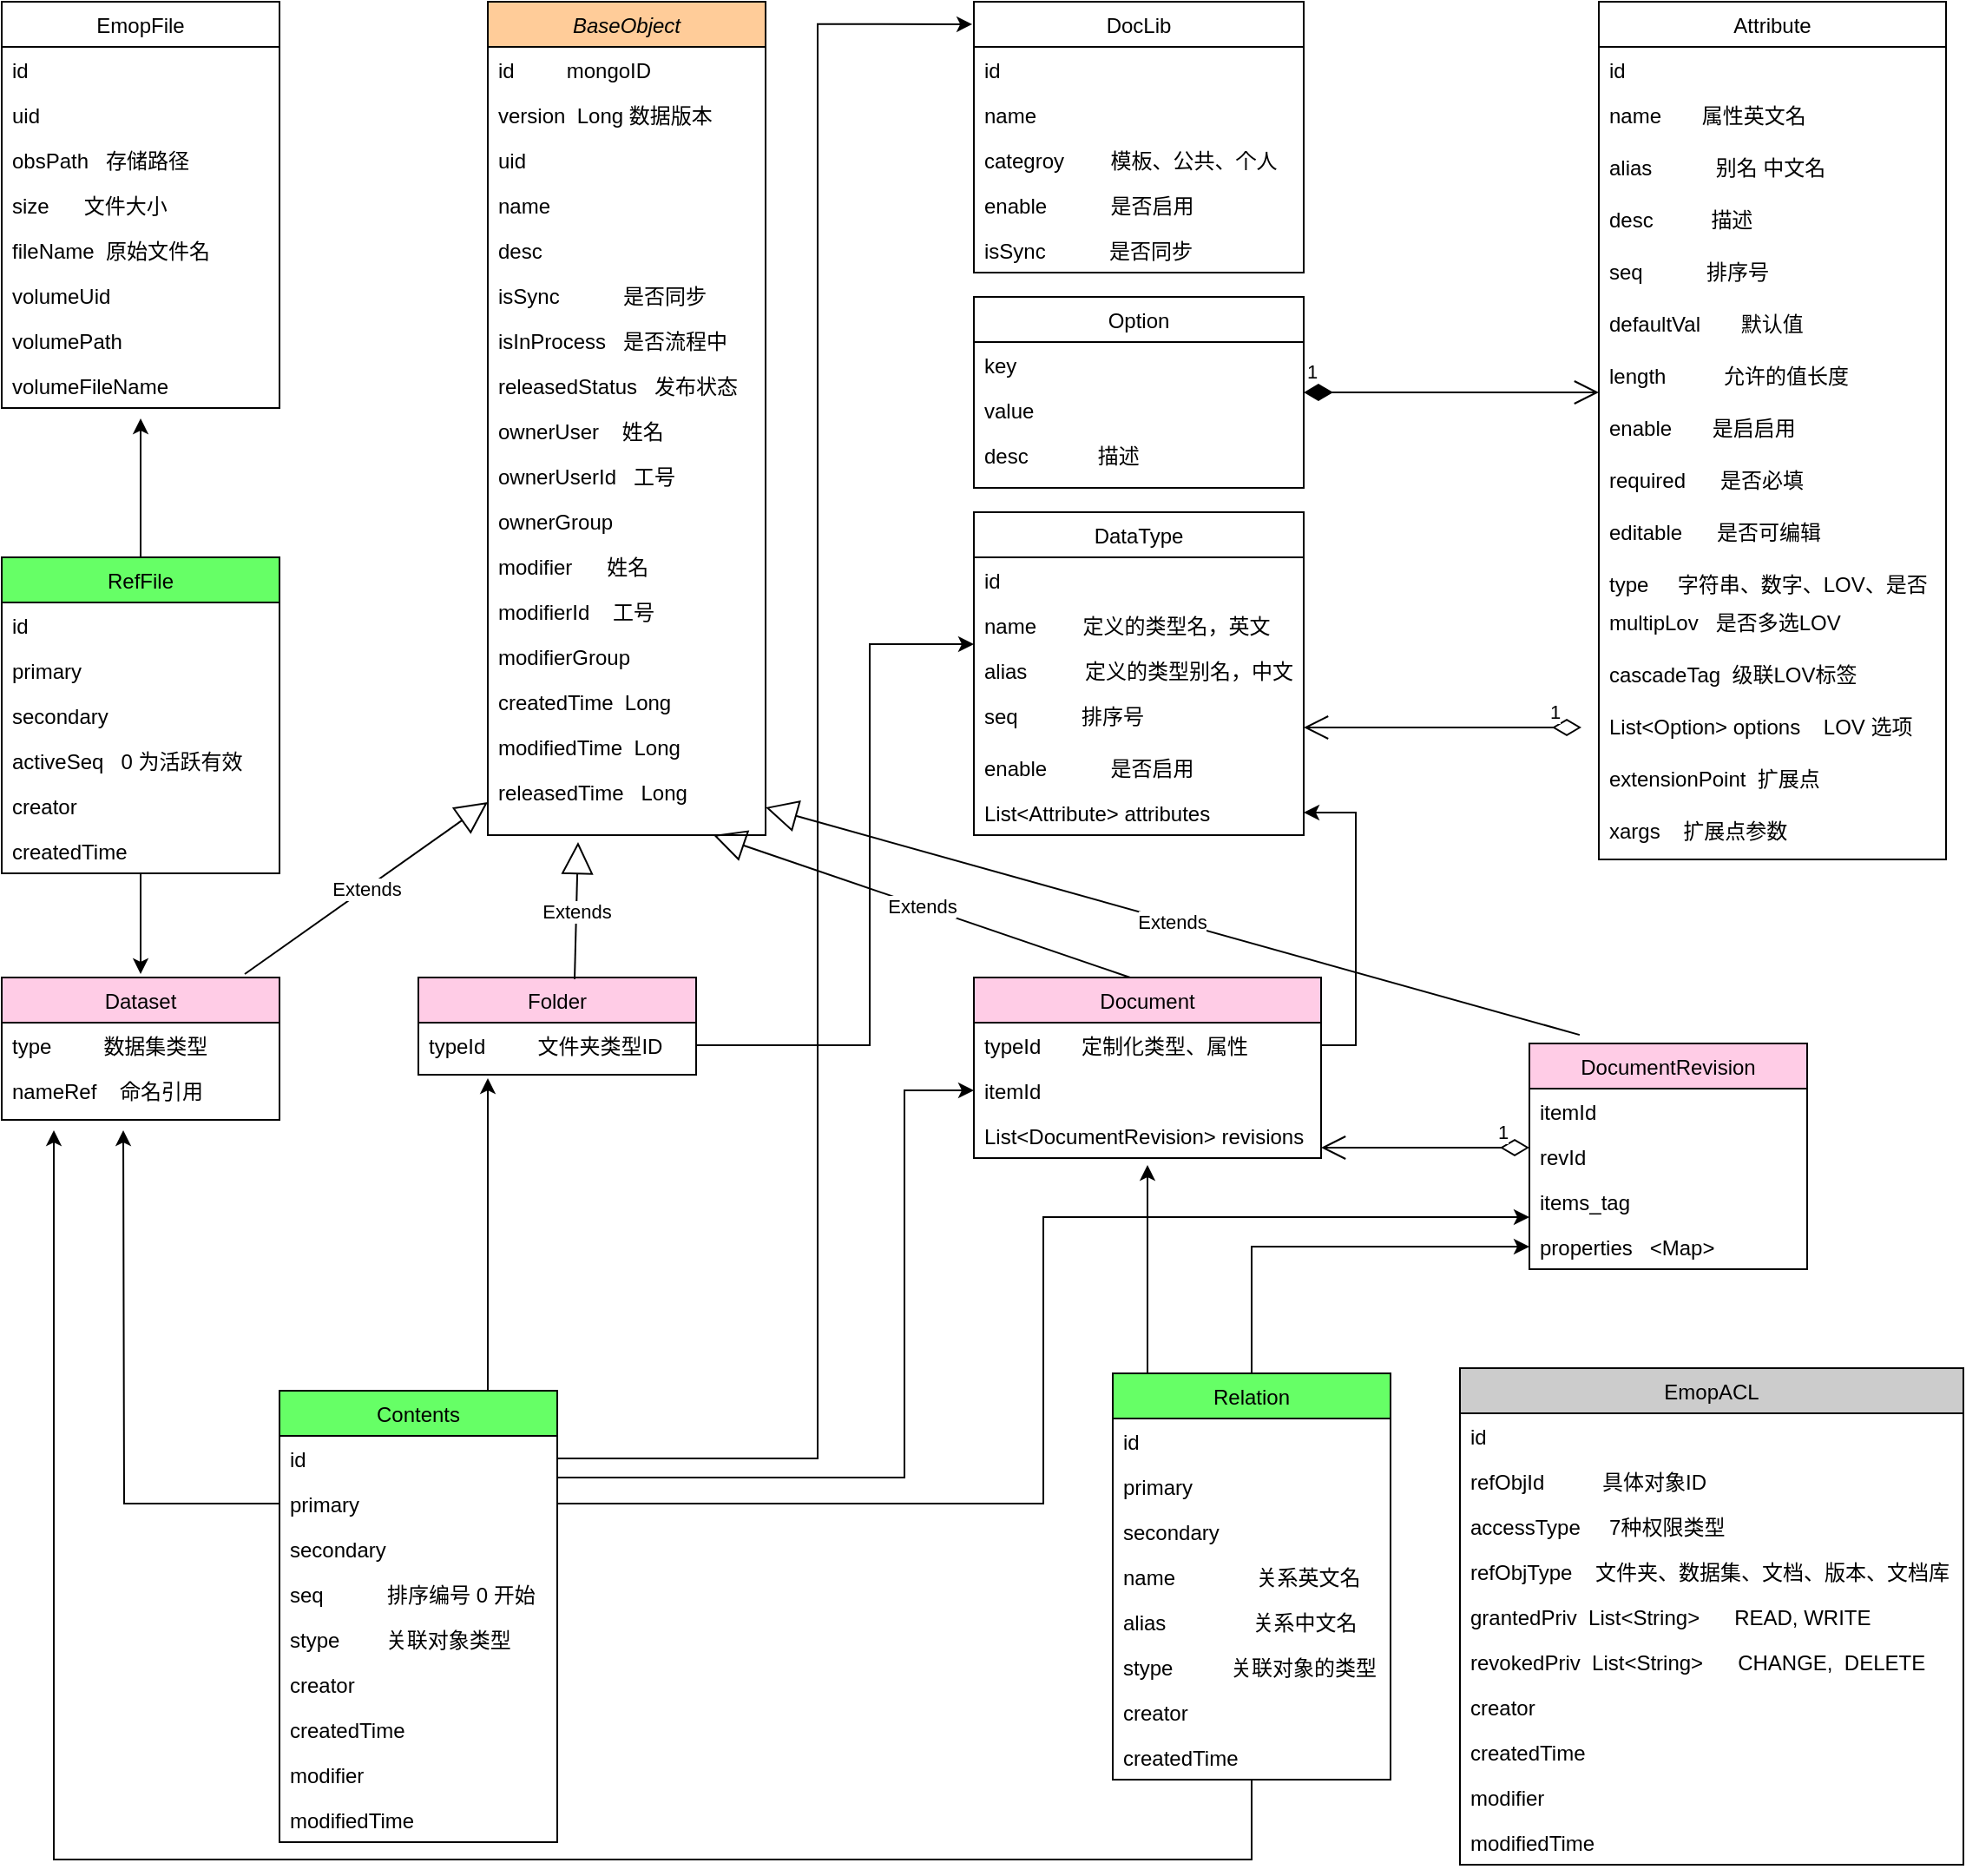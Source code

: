 <mxfile version="17.4.2" type="github">
  <diagram id="C5RBs43oDa-KdzZeNtuy" name="Page-1">
    <mxGraphModel dx="2489" dy="1931" grid="1" gridSize="10" guides="1" tooltips="1" connect="1" arrows="1" fold="1" page="1" pageScale="1" pageWidth="827" pageHeight="1169" math="0" shadow="0">
      <root>
        <mxCell id="WIyWlLk6GJQsqaUBKTNV-0" />
        <mxCell id="WIyWlLk6GJQsqaUBKTNV-1" parent="WIyWlLk6GJQsqaUBKTNV-0" />
        <mxCell id="zkfFHV4jXpPFQw0GAbJ--0" value="BaseObject&#xa;" style="swimlane;fontStyle=2;align=center;verticalAlign=top;childLayout=stackLayout;horizontal=1;startSize=26;horizontalStack=0;resizeParent=1;resizeLast=0;collapsible=1;marginBottom=0;rounded=0;shadow=0;strokeWidth=1;fillColor=#FFCC99;" parent="WIyWlLk6GJQsqaUBKTNV-1" vertex="1">
          <mxGeometry x="120" y="-360" width="160" height="480" as="geometry">
            <mxRectangle x="230" y="140" width="160" height="26" as="alternateBounds" />
          </mxGeometry>
        </mxCell>
        <mxCell id="zkfFHV4jXpPFQw0GAbJ--3" value="id         mongoID" style="text;align=left;verticalAlign=top;spacingLeft=4;spacingRight=4;overflow=hidden;rotatable=0;points=[[0,0.5],[1,0.5]];portConstraint=eastwest;rounded=0;shadow=0;html=0;" parent="zkfFHV4jXpPFQw0GAbJ--0" vertex="1">
          <mxGeometry y="26" width="160" height="26" as="geometry" />
        </mxCell>
        <mxCell id="7UqHb1-MVe2AxoYa3A6T-20" value="version  Long 数据版本" style="text;align=left;verticalAlign=top;spacingLeft=4;spacingRight=4;overflow=hidden;rotatable=0;points=[[0,0.5],[1,0.5]];portConstraint=eastwest;rounded=0;shadow=0;html=0;" parent="zkfFHV4jXpPFQw0GAbJ--0" vertex="1">
          <mxGeometry y="52" width="160" height="26" as="geometry" />
        </mxCell>
        <mxCell id="7UqHb1-MVe2AxoYa3A6T-14" value="uid" style="text;align=left;verticalAlign=top;spacingLeft=4;spacingRight=4;overflow=hidden;rotatable=0;points=[[0,0.5],[1,0.5]];portConstraint=eastwest;rounded=0;shadow=0;html=0;" parent="zkfFHV4jXpPFQw0GAbJ--0" vertex="1">
          <mxGeometry y="78" width="160" height="26" as="geometry" />
        </mxCell>
        <mxCell id="zkfFHV4jXpPFQw0GAbJ--1" value="name" style="text;align=left;verticalAlign=top;spacingLeft=4;spacingRight=4;overflow=hidden;rotatable=0;points=[[0,0.5],[1,0.5]];portConstraint=eastwest;" parent="zkfFHV4jXpPFQw0GAbJ--0" vertex="1">
          <mxGeometry y="104" width="160" height="26" as="geometry" />
        </mxCell>
        <mxCell id="zkfFHV4jXpPFQw0GAbJ--2" value="desc" style="text;align=left;verticalAlign=top;spacingLeft=4;spacingRight=4;overflow=hidden;rotatable=0;points=[[0,0.5],[1,0.5]];portConstraint=eastwest;rounded=0;shadow=0;html=0;" parent="zkfFHV4jXpPFQw0GAbJ--0" vertex="1">
          <mxGeometry y="130" width="160" height="26" as="geometry" />
        </mxCell>
        <mxCell id="7UqHb1-MVe2AxoYa3A6T-80" value="isSync           是否同步" style="text;align=left;verticalAlign=top;spacingLeft=4;spacingRight=4;overflow=hidden;rotatable=0;points=[[0,0.5],[1,0.5]];portConstraint=eastwest;" parent="zkfFHV4jXpPFQw0GAbJ--0" vertex="1">
          <mxGeometry y="156" width="160" height="26" as="geometry" />
        </mxCell>
        <mxCell id="7UqHb1-MVe2AxoYa3A6T-33" value="isInProcess   是否流程中" style="text;align=left;verticalAlign=top;spacingLeft=4;spacingRight=4;overflow=hidden;rotatable=0;points=[[0,0.5],[1,0.5]];portConstraint=eastwest;" parent="zkfFHV4jXpPFQw0GAbJ--0" vertex="1">
          <mxGeometry y="182" width="160" height="26" as="geometry" />
        </mxCell>
        <mxCell id="7UqHb1-MVe2AxoYa3A6T-28" value="releasedStatus   发布状态" style="text;align=left;verticalAlign=top;spacingLeft=4;spacingRight=4;overflow=hidden;rotatable=0;points=[[0,0.5],[1,0.5]];portConstraint=eastwest;rounded=0;shadow=0;html=0;" parent="zkfFHV4jXpPFQw0GAbJ--0" vertex="1">
          <mxGeometry y="208" width="160" height="26" as="geometry" />
        </mxCell>
        <mxCell id="7UqHb1-MVe2AxoYa3A6T-25" value="ownerUser    姓名" style="text;align=left;verticalAlign=top;spacingLeft=4;spacingRight=4;overflow=hidden;rotatable=0;points=[[0,0.5],[1,0.5]];portConstraint=eastwest;rounded=0;shadow=0;html=0;" parent="zkfFHV4jXpPFQw0GAbJ--0" vertex="1">
          <mxGeometry y="234" width="160" height="26" as="geometry" />
        </mxCell>
        <mxCell id="7UqHb1-MVe2AxoYa3A6T-16" value="ownerUserId   工号" style="text;align=left;verticalAlign=top;spacingLeft=4;spacingRight=4;overflow=hidden;rotatable=0;points=[[0,0.5],[1,0.5]];portConstraint=eastwest;rounded=0;shadow=0;html=0;" parent="zkfFHV4jXpPFQw0GAbJ--0" vertex="1">
          <mxGeometry y="260" width="160" height="26" as="geometry" />
        </mxCell>
        <mxCell id="7UqHb1-MVe2AxoYa3A6T-19" value="ownerGroup" style="text;align=left;verticalAlign=top;spacingLeft=4;spacingRight=4;overflow=hidden;rotatable=0;points=[[0,0.5],[1,0.5]];portConstraint=eastwest;rounded=0;shadow=0;html=0;" parent="zkfFHV4jXpPFQw0GAbJ--0" vertex="1">
          <mxGeometry y="286" width="160" height="26" as="geometry" />
        </mxCell>
        <mxCell id="7UqHb1-MVe2AxoYa3A6T-22" value="modifier      姓名" style="text;align=left;verticalAlign=top;spacingLeft=4;spacingRight=4;overflow=hidden;rotatable=0;points=[[0,0.5],[1,0.5]];portConstraint=eastwest;rounded=0;shadow=0;html=0;" parent="zkfFHV4jXpPFQw0GAbJ--0" vertex="1">
          <mxGeometry y="312" width="160" height="26" as="geometry" />
        </mxCell>
        <mxCell id="7UqHb1-MVe2AxoYa3A6T-26" value="modifierId    工号" style="text;align=left;verticalAlign=top;spacingLeft=4;spacingRight=4;overflow=hidden;rotatable=0;points=[[0,0.5],[1,0.5]];portConstraint=eastwest;rounded=0;shadow=0;html=0;" parent="zkfFHV4jXpPFQw0GAbJ--0" vertex="1">
          <mxGeometry y="338" width="160" height="26" as="geometry" />
        </mxCell>
        <mxCell id="7UqHb1-MVe2AxoYa3A6T-21" value="modifierGroup" style="text;align=left;verticalAlign=top;spacingLeft=4;spacingRight=4;overflow=hidden;rotatable=0;points=[[0,0.5],[1,0.5]];portConstraint=eastwest;rounded=0;shadow=0;html=0;" parent="zkfFHV4jXpPFQw0GAbJ--0" vertex="1">
          <mxGeometry y="364" width="160" height="26" as="geometry" />
        </mxCell>
        <mxCell id="7UqHb1-MVe2AxoYa3A6T-23" value="createdTime  Long" style="text;align=left;verticalAlign=top;spacingLeft=4;spacingRight=4;overflow=hidden;rotatable=0;points=[[0,0.5],[1,0.5]];portConstraint=eastwest;rounded=0;shadow=0;html=0;" parent="zkfFHV4jXpPFQw0GAbJ--0" vertex="1">
          <mxGeometry y="390" width="160" height="26" as="geometry" />
        </mxCell>
        <mxCell id="7UqHb1-MVe2AxoYa3A6T-24" value="modifiedTime  Long" style="text;align=left;verticalAlign=top;spacingLeft=4;spacingRight=4;overflow=hidden;rotatable=0;points=[[0,0.5],[1,0.5]];portConstraint=eastwest;rounded=0;shadow=0;html=0;" parent="zkfFHV4jXpPFQw0GAbJ--0" vertex="1">
          <mxGeometry y="416" width="160" height="26" as="geometry" />
        </mxCell>
        <mxCell id="7UqHb1-MVe2AxoYa3A6T-27" value="releasedTime   Long" style="text;align=left;verticalAlign=top;spacingLeft=4;spacingRight=4;overflow=hidden;rotatable=0;points=[[0,0.5],[1,0.5]];portConstraint=eastwest;rounded=0;shadow=0;html=0;" parent="zkfFHV4jXpPFQw0GAbJ--0" vertex="1">
          <mxGeometry y="442" width="160" height="38" as="geometry" />
        </mxCell>
        <mxCell id="zkfFHV4jXpPFQw0GAbJ--6" value="Dataset&#xa;" style="swimlane;fontStyle=0;align=center;verticalAlign=top;childLayout=stackLayout;horizontal=1;startSize=26;horizontalStack=0;resizeParent=1;resizeLast=0;collapsible=1;marginBottom=0;rounded=0;shadow=0;strokeWidth=1;fillColor=#FFCCE6;" parent="WIyWlLk6GJQsqaUBKTNV-1" vertex="1">
          <mxGeometry x="-160" y="202" width="160" height="82" as="geometry">
            <mxRectangle x="130" y="380" width="160" height="26" as="alternateBounds" />
          </mxGeometry>
        </mxCell>
        <mxCell id="8u_H7iMbq9QSg-SHs5ca-37" value="type         数据集类型" style="text;align=left;verticalAlign=top;spacingLeft=4;spacingRight=4;overflow=hidden;rotatable=0;points=[[0,0.5],[1,0.5]];portConstraint=eastwest;" parent="zkfFHV4jXpPFQw0GAbJ--6" vertex="1">
          <mxGeometry y="26" width="160" height="26" as="geometry" />
        </mxCell>
        <mxCell id="zkfFHV4jXpPFQw0GAbJ--7" value="nameRef    命名引用" style="text;align=left;verticalAlign=top;spacingLeft=4;spacingRight=4;overflow=hidden;rotatable=0;points=[[0,0.5],[1,0.5]];portConstraint=eastwest;" parent="zkfFHV4jXpPFQw0GAbJ--6" vertex="1">
          <mxGeometry y="52" width="160" height="26" as="geometry" />
        </mxCell>
        <mxCell id="zkfFHV4jXpPFQw0GAbJ--13" value="Folder&#xa;" style="swimlane;fontStyle=0;align=center;verticalAlign=top;childLayout=stackLayout;horizontal=1;startSize=26;horizontalStack=0;resizeParent=1;resizeLast=0;collapsible=1;marginBottom=0;rounded=0;shadow=0;strokeWidth=1;fillColor=#FFCCE6;" parent="WIyWlLk6GJQsqaUBKTNV-1" vertex="1">
          <mxGeometry x="80" y="202" width="160" height="56" as="geometry">
            <mxRectangle x="340" y="380" width="170" height="26" as="alternateBounds" />
          </mxGeometry>
        </mxCell>
        <mxCell id="8u_H7iMbq9QSg-SHs5ca-73" value="typeId         文件夹类型ID" style="text;align=left;verticalAlign=top;spacingLeft=4;spacingRight=4;overflow=hidden;rotatable=0;points=[[0,0.5],[1,0.5]];portConstraint=eastwest;" parent="zkfFHV4jXpPFQw0GAbJ--13" vertex="1">
          <mxGeometry y="26" width="160" height="26" as="geometry" />
        </mxCell>
        <mxCell id="8u_H7iMbq9QSg-SHs5ca-0" value="Document" style="swimlane;fontStyle=0;align=center;verticalAlign=top;childLayout=stackLayout;horizontal=1;startSize=26;horizontalStack=0;resizeParent=1;resizeLast=0;collapsible=1;marginBottom=0;rounded=0;shadow=0;strokeWidth=1;fillColor=#FFCCE6;" parent="WIyWlLk6GJQsqaUBKTNV-1" vertex="1">
          <mxGeometry x="400" y="202" width="200" height="104" as="geometry">
            <mxRectangle x="340" y="380" width="170" height="26" as="alternateBounds" />
          </mxGeometry>
        </mxCell>
        <mxCell id="8u_H7iMbq9QSg-SHs5ca-81" value="typeId       定制化类型、属性" style="text;align=left;verticalAlign=top;spacingLeft=4;spacingRight=4;overflow=hidden;rotatable=0;points=[[0,0.5],[1,0.5]];portConstraint=eastwest;" parent="8u_H7iMbq9QSg-SHs5ca-0" vertex="1">
          <mxGeometry y="26" width="200" height="26" as="geometry" />
        </mxCell>
        <mxCell id="7UqHb1-MVe2AxoYa3A6T-66" value="itemId            " style="text;align=left;verticalAlign=top;spacingLeft=4;spacingRight=4;overflow=hidden;rotatable=0;points=[[0,0.5],[1,0.5]];portConstraint=eastwest;" parent="8u_H7iMbq9QSg-SHs5ca-0" vertex="1">
          <mxGeometry y="52" width="200" height="26" as="geometry" />
        </mxCell>
        <mxCell id="8u_H7iMbq9QSg-SHs5ca-1" value="List&lt;DocumentRevision&gt; revisions" style="text;align=left;verticalAlign=top;spacingLeft=4;spacingRight=4;overflow=hidden;rotatable=0;points=[[0,0.5],[1,0.5]];portConstraint=eastwest;" parent="8u_H7iMbq9QSg-SHs5ca-0" vertex="1">
          <mxGeometry y="78" width="200" height="26" as="geometry" />
        </mxCell>
        <mxCell id="8u_H7iMbq9QSg-SHs5ca-4" value="DocumentRevision" style="swimlane;fontStyle=0;align=center;verticalAlign=top;childLayout=stackLayout;horizontal=1;startSize=26;horizontalStack=0;resizeParent=1;resizeLast=0;collapsible=1;marginBottom=0;rounded=0;shadow=0;strokeWidth=1;fillColor=#FFCCE6;" parent="WIyWlLk6GJQsqaUBKTNV-1" vertex="1">
          <mxGeometry x="720" y="240" width="160" height="130" as="geometry">
            <mxRectangle x="340" y="380" width="170" height="26" as="alternateBounds" />
          </mxGeometry>
        </mxCell>
        <mxCell id="8u_H7iMbq9QSg-SHs5ca-5" value="itemId" style="text;align=left;verticalAlign=top;spacingLeft=4;spacingRight=4;overflow=hidden;rotatable=0;points=[[0,0.5],[1,0.5]];portConstraint=eastwest;" parent="8u_H7iMbq9QSg-SHs5ca-4" vertex="1">
          <mxGeometry y="26" width="160" height="26" as="geometry" />
        </mxCell>
        <mxCell id="7UqHb1-MVe2AxoYa3A6T-68" value="revId" style="text;align=left;verticalAlign=top;spacingLeft=4;spacingRight=4;overflow=hidden;rotatable=0;points=[[0,0.5],[1,0.5]];portConstraint=eastwest;" parent="8u_H7iMbq9QSg-SHs5ca-4" vertex="1">
          <mxGeometry y="52" width="160" height="26" as="geometry" />
        </mxCell>
        <mxCell id="7UqHb1-MVe2AxoYa3A6T-67" value="items_tag      " style="text;align=left;verticalAlign=top;spacingLeft=4;spacingRight=4;overflow=hidden;rotatable=0;points=[[0,0.5],[1,0.5]];portConstraint=eastwest;" parent="8u_H7iMbq9QSg-SHs5ca-4" vertex="1">
          <mxGeometry y="78" width="160" height="26" as="geometry" />
        </mxCell>
        <mxCell id="7UqHb1-MVe2AxoYa3A6T-76" value="properties   &lt;Map&gt;" style="text;align=left;verticalAlign=top;spacingLeft=4;spacingRight=4;overflow=hidden;rotatable=0;points=[[0,0.5],[1,0.5]];portConstraint=eastwest;" parent="8u_H7iMbq9QSg-SHs5ca-4" vertex="1">
          <mxGeometry y="104" width="160" height="26" as="geometry" />
        </mxCell>
        <mxCell id="8u_H7iMbq9QSg-SHs5ca-15" value="EmopFile" style="swimlane;fontStyle=0;align=center;verticalAlign=top;childLayout=stackLayout;horizontal=1;startSize=26;horizontalStack=0;resizeParent=1;resizeLast=0;collapsible=1;marginBottom=0;rounded=0;shadow=0;strokeWidth=1;" parent="WIyWlLk6GJQsqaUBKTNV-1" vertex="1">
          <mxGeometry x="-160" y="-360" width="160" height="234" as="geometry">
            <mxRectangle x="130" y="380" width="160" height="26" as="alternateBounds" />
          </mxGeometry>
        </mxCell>
        <mxCell id="7UqHb1-MVe2AxoYa3A6T-6" value="id" style="text;align=left;verticalAlign=top;spacingLeft=4;spacingRight=4;overflow=hidden;rotatable=0;points=[[0,0.5],[1,0.5]];portConstraint=eastwest;" parent="8u_H7iMbq9QSg-SHs5ca-15" vertex="1">
          <mxGeometry y="26" width="160" height="26" as="geometry" />
        </mxCell>
        <mxCell id="8u_H7iMbq9QSg-SHs5ca-16" value="uid" style="text;align=left;verticalAlign=top;spacingLeft=4;spacingRight=4;overflow=hidden;rotatable=0;points=[[0,0.5],[1,0.5]];portConstraint=eastwest;" parent="8u_H7iMbq9QSg-SHs5ca-15" vertex="1">
          <mxGeometry y="52" width="160" height="26" as="geometry" />
        </mxCell>
        <mxCell id="7UqHb1-MVe2AxoYa3A6T-29" value="obsPath   存储路径" style="text;align=left;verticalAlign=top;spacingLeft=4;spacingRight=4;overflow=hidden;rotatable=0;points=[[0,0.5],[1,0.5]];portConstraint=eastwest;" parent="8u_H7iMbq9QSg-SHs5ca-15" vertex="1">
          <mxGeometry y="78" width="160" height="26" as="geometry" />
        </mxCell>
        <mxCell id="7UqHb1-MVe2AxoYa3A6T-30" value="size      文件大小" style="text;align=left;verticalAlign=top;spacingLeft=4;spacingRight=4;overflow=hidden;rotatable=0;points=[[0,0.5],[1,0.5]];portConstraint=eastwest;" parent="8u_H7iMbq9QSg-SHs5ca-15" vertex="1">
          <mxGeometry y="104" width="160" height="26" as="geometry" />
        </mxCell>
        <mxCell id="7UqHb1-MVe2AxoYa3A6T-2" value="fileName  原始文件名" style="text;align=left;verticalAlign=top;spacingLeft=4;spacingRight=4;overflow=hidden;rotatable=0;points=[[0,0.5],[1,0.5]];portConstraint=eastwest;" parent="8u_H7iMbq9QSg-SHs5ca-15" vertex="1">
          <mxGeometry y="130" width="160" height="26" as="geometry" />
        </mxCell>
        <mxCell id="7UqHb1-MVe2AxoYa3A6T-3" value="volumeUid" style="text;align=left;verticalAlign=top;spacingLeft=4;spacingRight=4;overflow=hidden;rotatable=0;points=[[0,0.5],[1,0.5]];portConstraint=eastwest;" parent="8u_H7iMbq9QSg-SHs5ca-15" vertex="1">
          <mxGeometry y="156" width="160" height="26" as="geometry" />
        </mxCell>
        <mxCell id="7UqHb1-MVe2AxoYa3A6T-4" value="volumePath" style="text;align=left;verticalAlign=top;spacingLeft=4;spacingRight=4;overflow=hidden;rotatable=0;points=[[0,0.5],[1,0.5]];portConstraint=eastwest;" parent="8u_H7iMbq9QSg-SHs5ca-15" vertex="1">
          <mxGeometry y="182" width="160" height="26" as="geometry" />
        </mxCell>
        <mxCell id="7UqHb1-MVe2AxoYa3A6T-5" value="volumeFileName" style="text;align=left;verticalAlign=top;spacingLeft=4;spacingRight=4;overflow=hidden;rotatable=0;points=[[0,0.5],[1,0.5]];portConstraint=eastwest;" parent="8u_H7iMbq9QSg-SHs5ca-15" vertex="1">
          <mxGeometry y="208" width="160" height="26" as="geometry" />
        </mxCell>
        <mxCell id="7UqHb1-MVe2AxoYa3A6T-83" style="edgeStyle=orthogonalEdgeStyle;rounded=0;orthogonalLoop=1;jettySize=auto;html=1;" parent="WIyWlLk6GJQsqaUBKTNV-1" source="8u_H7iMbq9QSg-SHs5ca-18" edge="1">
          <mxGeometry relative="1" as="geometry">
            <mxPoint x="-80" y="-120" as="targetPoint" />
          </mxGeometry>
        </mxCell>
        <mxCell id="7UqHb1-MVe2AxoYa3A6T-84" style="edgeStyle=orthogonalEdgeStyle;rounded=0;orthogonalLoop=1;jettySize=auto;html=1;" parent="WIyWlLk6GJQsqaUBKTNV-1" source="8u_H7iMbq9QSg-SHs5ca-18" edge="1">
          <mxGeometry relative="1" as="geometry">
            <mxPoint x="-80" y="200" as="targetPoint" />
          </mxGeometry>
        </mxCell>
        <mxCell id="8u_H7iMbq9QSg-SHs5ca-18" value="RefFile" style="swimlane;fontStyle=0;align=center;verticalAlign=top;childLayout=stackLayout;horizontal=1;startSize=26;horizontalStack=0;resizeParent=1;resizeLast=0;collapsible=1;marginBottom=0;rounded=0;shadow=0;strokeWidth=1;fillColor=#66FF66;" parent="WIyWlLk6GJQsqaUBKTNV-1" vertex="1">
          <mxGeometry x="-160" y="-40" width="160" height="182" as="geometry">
            <mxRectangle x="130" y="380" width="160" height="26" as="alternateBounds" />
          </mxGeometry>
        </mxCell>
        <mxCell id="8u_H7iMbq9QSg-SHs5ca-19" value="id" style="text;align=left;verticalAlign=top;spacingLeft=4;spacingRight=4;overflow=hidden;rotatable=0;points=[[0,0.5],[1,0.5]];portConstraint=eastwest;" parent="8u_H7iMbq9QSg-SHs5ca-18" vertex="1">
          <mxGeometry y="26" width="160" height="26" as="geometry" />
        </mxCell>
        <mxCell id="7UqHb1-MVe2AxoYa3A6T-11" value="primary" style="text;align=left;verticalAlign=top;spacingLeft=4;spacingRight=4;overflow=hidden;rotatable=0;points=[[0,0.5],[1,0.5]];portConstraint=eastwest;" parent="8u_H7iMbq9QSg-SHs5ca-18" vertex="1">
          <mxGeometry y="52" width="160" height="26" as="geometry" />
        </mxCell>
        <mxCell id="8u_H7iMbq9QSg-SHs5ca-21" value="secondary" style="text;align=left;verticalAlign=top;spacingLeft=4;spacingRight=4;overflow=hidden;rotatable=0;points=[[0,0.5],[1,0.5]];portConstraint=eastwest;" parent="8u_H7iMbq9QSg-SHs5ca-18" vertex="1">
          <mxGeometry y="78" width="160" height="26" as="geometry" />
        </mxCell>
        <mxCell id="7UqHb1-MVe2AxoYa3A6T-12" value="activeSeq   0 为活跃有效" style="text;align=left;verticalAlign=top;spacingLeft=4;spacingRight=4;overflow=hidden;rotatable=0;points=[[0,0.5],[1,0.5]];portConstraint=eastwest;" parent="8u_H7iMbq9QSg-SHs5ca-18" vertex="1">
          <mxGeometry y="104" width="160" height="26" as="geometry" />
        </mxCell>
        <mxCell id="7UqHb1-MVe2AxoYa3A6T-114" value="creator" style="text;align=left;verticalAlign=top;spacingLeft=4;spacingRight=4;overflow=hidden;rotatable=0;points=[[0,0.5],[1,0.5]];portConstraint=eastwest;" parent="8u_H7iMbq9QSg-SHs5ca-18" vertex="1">
          <mxGeometry y="130" width="160" height="26" as="geometry" />
        </mxCell>
        <mxCell id="7UqHb1-MVe2AxoYa3A6T-13" value="createdTime" style="text;align=left;verticalAlign=top;spacingLeft=4;spacingRight=4;overflow=hidden;rotatable=0;points=[[0,0.5],[1,0.5]];portConstraint=eastwest;" parent="8u_H7iMbq9QSg-SHs5ca-18" vertex="1">
          <mxGeometry y="156" width="160" height="26" as="geometry" />
        </mxCell>
        <mxCell id="7UqHb1-MVe2AxoYa3A6T-89" style="edgeStyle=orthogonalEdgeStyle;rounded=0;orthogonalLoop=1;jettySize=auto;html=1;" parent="WIyWlLk6GJQsqaUBKTNV-1" source="8u_H7iMbq9QSg-SHs5ca-42" edge="1">
          <mxGeometry relative="1" as="geometry">
            <mxPoint x="120" y="260" as="targetPoint" />
            <Array as="points">
              <mxPoint x="120" y="380" />
              <mxPoint x="120" y="380" />
            </Array>
          </mxGeometry>
        </mxCell>
        <mxCell id="8u_H7iMbq9QSg-SHs5ca-42" value="Contents" style="swimlane;fontStyle=0;align=center;verticalAlign=top;childLayout=stackLayout;horizontal=1;startSize=26;horizontalStack=0;resizeParent=1;resizeLast=0;collapsible=1;marginBottom=0;rounded=0;shadow=0;strokeWidth=1;fillColor=#66FF66;" parent="WIyWlLk6GJQsqaUBKTNV-1" vertex="1">
          <mxGeometry y="440" width="160" height="260" as="geometry">
            <mxRectangle x="130" y="380" width="160" height="26" as="alternateBounds" />
          </mxGeometry>
        </mxCell>
        <mxCell id="7UqHb1-MVe2AxoYa3A6T-69" value="id" style="text;align=left;verticalAlign=top;spacingLeft=4;spacingRight=4;overflow=hidden;rotatable=0;points=[[0,0.5],[1,0.5]];portConstraint=eastwest;" parent="8u_H7iMbq9QSg-SHs5ca-42" vertex="1">
          <mxGeometry y="26" width="160" height="26" as="geometry" />
        </mxCell>
        <mxCell id="8u_H7iMbq9QSg-SHs5ca-43" value="primary" style="text;align=left;verticalAlign=top;spacingLeft=4;spacingRight=4;overflow=hidden;rotatable=0;points=[[0,0.5],[1,0.5]];portConstraint=eastwest;" parent="8u_H7iMbq9QSg-SHs5ca-42" vertex="1">
          <mxGeometry y="52" width="160" height="26" as="geometry" />
        </mxCell>
        <mxCell id="8u_H7iMbq9QSg-SHs5ca-45" value="secondary" style="text;align=left;verticalAlign=top;spacingLeft=4;spacingRight=4;overflow=hidden;rotatable=0;points=[[0,0.5],[1,0.5]];portConstraint=eastwest;" parent="8u_H7iMbq9QSg-SHs5ca-42" vertex="1">
          <mxGeometry y="78" width="160" height="26" as="geometry" />
        </mxCell>
        <mxCell id="8u_H7iMbq9QSg-SHs5ca-46" value="seq           排序编号 0 开始" style="text;align=left;verticalAlign=top;spacingLeft=4;spacingRight=4;overflow=hidden;rotatable=0;points=[[0,0.5],[1,0.5]];portConstraint=eastwest;" parent="8u_H7iMbq9QSg-SHs5ca-42" vertex="1">
          <mxGeometry y="104" width="160" height="26" as="geometry" />
        </mxCell>
        <mxCell id="7UqHb1-MVe2AxoYa3A6T-73" value="stype        关联对象类型" style="text;align=left;verticalAlign=top;spacingLeft=4;spacingRight=4;overflow=hidden;rotatable=0;points=[[0,0.5],[1,0.5]];portConstraint=eastwest;" parent="8u_H7iMbq9QSg-SHs5ca-42" vertex="1">
          <mxGeometry y="130" width="160" height="26" as="geometry" />
        </mxCell>
        <mxCell id="7UqHb1-MVe2AxoYa3A6T-115" value="creator" style="text;align=left;verticalAlign=top;spacingLeft=4;spacingRight=4;overflow=hidden;rotatable=0;points=[[0,0.5],[1,0.5]];portConstraint=eastwest;" parent="8u_H7iMbq9QSg-SHs5ca-42" vertex="1">
          <mxGeometry y="156" width="160" height="26" as="geometry" />
        </mxCell>
        <mxCell id="7UqHb1-MVe2AxoYa3A6T-70" value="createdTime" style="text;align=left;verticalAlign=top;spacingLeft=4;spacingRight=4;overflow=hidden;rotatable=0;points=[[0,0.5],[1,0.5]];portConstraint=eastwest;" parent="8u_H7iMbq9QSg-SHs5ca-42" vertex="1">
          <mxGeometry y="182" width="160" height="26" as="geometry" />
        </mxCell>
        <mxCell id="7UqHb1-MVe2AxoYa3A6T-121" value="modifier" style="text;align=left;verticalAlign=top;spacingLeft=4;spacingRight=4;overflow=hidden;rotatable=0;points=[[0,0.5],[1,0.5]];portConstraint=eastwest;" parent="8u_H7iMbq9QSg-SHs5ca-42" vertex="1">
          <mxGeometry y="208" width="160" height="26" as="geometry" />
        </mxCell>
        <mxCell id="7UqHb1-MVe2AxoYa3A6T-122" value="modifiedTime" style="text;align=left;verticalAlign=top;spacingLeft=4;spacingRight=4;overflow=hidden;rotatable=0;points=[[0,0.5],[1,0.5]];portConstraint=eastwest;" parent="8u_H7iMbq9QSg-SHs5ca-42" vertex="1">
          <mxGeometry y="234" width="160" height="26" as="geometry" />
        </mxCell>
        <mxCell id="7UqHb1-MVe2AxoYa3A6T-109" style="edgeStyle=orthogonalEdgeStyle;rounded=0;orthogonalLoop=1;jettySize=auto;html=1;entryX=0;entryY=0.5;entryDx=0;entryDy=0;" parent="WIyWlLk6GJQsqaUBKTNV-1" source="8u_H7iMbq9QSg-SHs5ca-55" target="7UqHb1-MVe2AxoYa3A6T-76" edge="1">
          <mxGeometry relative="1" as="geometry" />
        </mxCell>
        <mxCell id="7UqHb1-MVe2AxoYa3A6T-110" style="edgeStyle=orthogonalEdgeStyle;rounded=0;orthogonalLoop=1;jettySize=auto;html=1;" parent="WIyWlLk6GJQsqaUBKTNV-1" source="8u_H7iMbq9QSg-SHs5ca-55" edge="1">
          <mxGeometry relative="1" as="geometry">
            <mxPoint x="500" y="310" as="targetPoint" />
            <Array as="points">
              <mxPoint x="500" y="400" />
              <mxPoint x="500" y="400" />
            </Array>
          </mxGeometry>
        </mxCell>
        <mxCell id="8u_H7iMbq9QSg-SHs5ca-55" value="Relation" style="swimlane;fontStyle=0;align=center;verticalAlign=top;childLayout=stackLayout;horizontal=1;startSize=26;horizontalStack=0;resizeParent=1;resizeLast=0;collapsible=1;marginBottom=0;rounded=0;shadow=0;strokeWidth=1;fillColor=#66FF66;" parent="WIyWlLk6GJQsqaUBKTNV-1" vertex="1">
          <mxGeometry x="480" y="430" width="160" height="234" as="geometry">
            <mxRectangle x="130" y="380" width="160" height="26" as="alternateBounds" />
          </mxGeometry>
        </mxCell>
        <mxCell id="7UqHb1-MVe2AxoYa3A6T-72" value="id" style="text;align=left;verticalAlign=top;spacingLeft=4;spacingRight=4;overflow=hidden;rotatable=0;points=[[0,0.5],[1,0.5]];portConstraint=eastwest;" parent="8u_H7iMbq9QSg-SHs5ca-55" vertex="1">
          <mxGeometry y="26" width="160" height="26" as="geometry" />
        </mxCell>
        <mxCell id="8u_H7iMbq9QSg-SHs5ca-56" value="primary" style="text;align=left;verticalAlign=top;spacingLeft=4;spacingRight=4;overflow=hidden;rotatable=0;points=[[0,0.5],[1,0.5]];portConstraint=eastwest;" parent="8u_H7iMbq9QSg-SHs5ca-55" vertex="1">
          <mxGeometry y="52" width="160" height="26" as="geometry" />
        </mxCell>
        <mxCell id="8u_H7iMbq9QSg-SHs5ca-58" value="secondary" style="text;align=left;verticalAlign=top;spacingLeft=4;spacingRight=4;overflow=hidden;rotatable=0;points=[[0,0.5],[1,0.5]];portConstraint=eastwest;" parent="8u_H7iMbq9QSg-SHs5ca-55" vertex="1">
          <mxGeometry y="78" width="160" height="26" as="geometry" />
        </mxCell>
        <mxCell id="7UqHb1-MVe2AxoYa3A6T-74" value="name              关系英文名" style="text;align=left;verticalAlign=top;spacingLeft=4;spacingRight=4;overflow=hidden;rotatable=0;points=[[0,0.5],[1,0.5]];portConstraint=eastwest;" parent="8u_H7iMbq9QSg-SHs5ca-55" vertex="1">
          <mxGeometry y="104" width="160" height="26" as="geometry" />
        </mxCell>
        <mxCell id="7UqHb1-MVe2AxoYa3A6T-75" value="alias               关系中文名" style="text;align=left;verticalAlign=top;spacingLeft=4;spacingRight=4;overflow=hidden;rotatable=0;points=[[0,0.5],[1,0.5]];portConstraint=eastwest;" parent="8u_H7iMbq9QSg-SHs5ca-55" vertex="1">
          <mxGeometry y="130" width="160" height="26" as="geometry" />
        </mxCell>
        <mxCell id="8u_H7iMbq9QSg-SHs5ca-59" value="stype          关联对象的类型" style="text;align=left;verticalAlign=top;spacingLeft=4;spacingRight=4;overflow=hidden;rotatable=0;points=[[0,0.5],[1,0.5]];portConstraint=eastwest;" parent="8u_H7iMbq9QSg-SHs5ca-55" vertex="1">
          <mxGeometry y="156" width="160" height="26" as="geometry" />
        </mxCell>
        <mxCell id="7UqHb1-MVe2AxoYa3A6T-116" value="creator" style="text;align=left;verticalAlign=top;spacingLeft=4;spacingRight=4;overflow=hidden;rotatable=0;points=[[0,0.5],[1,0.5]];portConstraint=eastwest;" parent="8u_H7iMbq9QSg-SHs5ca-55" vertex="1">
          <mxGeometry y="182" width="160" height="26" as="geometry" />
        </mxCell>
        <mxCell id="7UqHb1-MVe2AxoYa3A6T-71" value="createdTime" style="text;align=left;verticalAlign=top;spacingLeft=4;spacingRight=4;overflow=hidden;rotatable=0;points=[[0,0.5],[1,0.5]];portConstraint=eastwest;" parent="8u_H7iMbq9QSg-SHs5ca-55" vertex="1">
          <mxGeometry y="208" width="160" height="26" as="geometry" />
        </mxCell>
        <mxCell id="8u_H7iMbq9QSg-SHs5ca-74" value="DataType" style="swimlane;fontStyle=0;align=center;verticalAlign=top;childLayout=stackLayout;horizontal=1;startSize=26;horizontalStack=0;resizeParent=1;resizeLast=0;collapsible=1;marginBottom=0;rounded=0;shadow=0;strokeWidth=1;" parent="WIyWlLk6GJQsqaUBKTNV-1" vertex="1">
          <mxGeometry x="400" y="-66" width="190" height="186" as="geometry">
            <mxRectangle x="340" y="380" width="170" height="26" as="alternateBounds" />
          </mxGeometry>
        </mxCell>
        <mxCell id="8u_H7iMbq9QSg-SHs5ca-75" value="id" style="text;align=left;verticalAlign=top;spacingLeft=4;spacingRight=4;overflow=hidden;rotatable=0;points=[[0,0.5],[1,0.5]];portConstraint=eastwest;" parent="8u_H7iMbq9QSg-SHs5ca-74" vertex="1">
          <mxGeometry y="26" width="190" height="26" as="geometry" />
        </mxCell>
        <mxCell id="7UqHb1-MVe2AxoYa3A6T-36" value="name        定义的类型名，英文" style="text;align=left;verticalAlign=top;spacingLeft=4;spacingRight=4;overflow=hidden;rotatable=0;points=[[0,0.5],[1,0.5]];portConstraint=eastwest;" parent="8u_H7iMbq9QSg-SHs5ca-74" vertex="1">
          <mxGeometry y="52" width="190" height="26" as="geometry" />
        </mxCell>
        <mxCell id="7UqHb1-MVe2AxoYa3A6T-37" value="alias          定义的类型别名，中文" style="text;align=left;verticalAlign=top;spacingLeft=4;spacingRight=4;overflow=hidden;rotatable=0;points=[[0,0.5],[1,0.5]];portConstraint=eastwest;" parent="8u_H7iMbq9QSg-SHs5ca-74" vertex="1">
          <mxGeometry y="78" width="190" height="26" as="geometry" />
        </mxCell>
        <mxCell id="mZ8nRMwslVfR7fo_kV9--1" value="seq           排序号" style="text;align=left;verticalAlign=top;spacingLeft=4;spacingRight=4;overflow=hidden;rotatable=0;points=[[0,0.5],[1,0.5]];portConstraint=eastwest;" vertex="1" parent="8u_H7iMbq9QSg-SHs5ca-74">
          <mxGeometry y="104" width="190" height="30" as="geometry" />
        </mxCell>
        <mxCell id="7UqHb1-MVe2AxoYa3A6T-38" value="enable           是否启用" style="text;align=left;verticalAlign=top;spacingLeft=4;spacingRight=4;overflow=hidden;rotatable=0;points=[[0,0.5],[1,0.5]];portConstraint=eastwest;" parent="8u_H7iMbq9QSg-SHs5ca-74" vertex="1">
          <mxGeometry y="134" width="190" height="26" as="geometry" />
        </mxCell>
        <mxCell id="7UqHb1-MVe2AxoYa3A6T-35" value="List&lt;Attribute&gt; attributes" style="text;align=left;verticalAlign=top;spacingLeft=4;spacingRight=4;overflow=hidden;rotatable=0;points=[[0,0.5],[1,0.5]];portConstraint=eastwest;" parent="8u_H7iMbq9QSg-SHs5ca-74" vertex="1">
          <mxGeometry y="160" width="190" height="26" as="geometry" />
        </mxCell>
        <mxCell id="8u_H7iMbq9QSg-SHs5ca-77" value="Attribute" style="swimlane;fontStyle=0;align=center;verticalAlign=top;childLayout=stackLayout;horizontal=1;startSize=26;horizontalStack=0;resizeParent=1;resizeLast=0;collapsible=1;marginBottom=0;rounded=0;shadow=0;strokeWidth=1;" parent="WIyWlLk6GJQsqaUBKTNV-1" vertex="1">
          <mxGeometry x="760" y="-360" width="200" height="494" as="geometry">
            <mxRectangle x="340" y="380" width="170" height="26" as="alternateBounds" />
          </mxGeometry>
        </mxCell>
        <mxCell id="8u_H7iMbq9QSg-SHs5ca-78" value="id" style="text;align=left;verticalAlign=top;spacingLeft=4;spacingRight=4;overflow=hidden;rotatable=0;points=[[0,0.5],[1,0.5]];portConstraint=eastwest;" parent="8u_H7iMbq9QSg-SHs5ca-77" vertex="1">
          <mxGeometry y="26" width="200" height="26" as="geometry" />
        </mxCell>
        <mxCell id="7UqHb1-MVe2AxoYa3A6T-42" value="name       属性英文名" style="text;align=left;verticalAlign=top;spacingLeft=4;spacingRight=4;overflow=hidden;rotatable=0;points=[[0,0.5],[1,0.5]];portConstraint=eastwest;" parent="8u_H7iMbq9QSg-SHs5ca-77" vertex="1">
          <mxGeometry y="52" width="200" height="30" as="geometry" />
        </mxCell>
        <mxCell id="7UqHb1-MVe2AxoYa3A6T-43" value="alias           别名 中文名" style="text;align=left;verticalAlign=top;spacingLeft=4;spacingRight=4;overflow=hidden;rotatable=0;points=[[0,0.5],[1,0.5]];portConstraint=eastwest;" parent="8u_H7iMbq9QSg-SHs5ca-77" vertex="1">
          <mxGeometry y="82" width="200" height="30" as="geometry" />
        </mxCell>
        <mxCell id="7UqHb1-MVe2AxoYa3A6T-44" value="desc          描述" style="text;align=left;verticalAlign=top;spacingLeft=4;spacingRight=4;overflow=hidden;rotatable=0;points=[[0,0.5],[1,0.5]];portConstraint=eastwest;" parent="8u_H7iMbq9QSg-SHs5ca-77" vertex="1">
          <mxGeometry y="112" width="200" height="30" as="geometry" />
        </mxCell>
        <mxCell id="mZ8nRMwslVfR7fo_kV9--0" value="seq           排序号" style="text;align=left;verticalAlign=top;spacingLeft=4;spacingRight=4;overflow=hidden;rotatable=0;points=[[0,0.5],[1,0.5]];portConstraint=eastwest;" vertex="1" parent="8u_H7iMbq9QSg-SHs5ca-77">
          <mxGeometry y="142" width="200" height="30" as="geometry" />
        </mxCell>
        <mxCell id="7UqHb1-MVe2AxoYa3A6T-49" value="defaultVal       默认值" style="text;align=left;verticalAlign=top;spacingLeft=4;spacingRight=4;overflow=hidden;rotatable=0;points=[[0,0.5],[1,0.5]];portConstraint=eastwest;" parent="8u_H7iMbq9QSg-SHs5ca-77" vertex="1">
          <mxGeometry y="172" width="200" height="30" as="geometry" />
        </mxCell>
        <mxCell id="7UqHb1-MVe2AxoYa3A6T-50" value="length          允许的值长度" style="text;align=left;verticalAlign=top;spacingLeft=4;spacingRight=4;overflow=hidden;rotatable=0;points=[[0,0.5],[1,0.5]];portConstraint=eastwest;" parent="8u_H7iMbq9QSg-SHs5ca-77" vertex="1">
          <mxGeometry y="202" width="200" height="30" as="geometry" />
        </mxCell>
        <mxCell id="7UqHb1-MVe2AxoYa3A6T-45" value="enable       是启启用" style="text;align=left;verticalAlign=top;spacingLeft=4;spacingRight=4;overflow=hidden;rotatable=0;points=[[0,0.5],[1,0.5]];portConstraint=eastwest;" parent="8u_H7iMbq9QSg-SHs5ca-77" vertex="1">
          <mxGeometry y="232" width="200" height="30" as="geometry" />
        </mxCell>
        <mxCell id="7UqHb1-MVe2AxoYa3A6T-46" value="required      是否必填" style="text;align=left;verticalAlign=top;spacingLeft=4;spacingRight=4;overflow=hidden;rotatable=0;points=[[0,0.5],[1,0.5]];portConstraint=eastwest;" parent="8u_H7iMbq9QSg-SHs5ca-77" vertex="1">
          <mxGeometry y="262" width="200" height="30" as="geometry" />
        </mxCell>
        <mxCell id="7UqHb1-MVe2AxoYa3A6T-47" value="editable      是否可编辑" style="text;align=left;verticalAlign=top;spacingLeft=4;spacingRight=4;overflow=hidden;rotatable=0;points=[[0,0.5],[1,0.5]];portConstraint=eastwest;" parent="8u_H7iMbq9QSg-SHs5ca-77" vertex="1">
          <mxGeometry y="292" width="200" height="30" as="geometry" />
        </mxCell>
        <mxCell id="7UqHb1-MVe2AxoYa3A6T-48" value="type     字符串、数字、LOV、是否" style="text;align=left;verticalAlign=top;spacingLeft=4;spacingRight=4;overflow=hidden;rotatable=0;points=[[0,0.5],[1,0.5]];portConstraint=eastwest;" parent="8u_H7iMbq9QSg-SHs5ca-77" vertex="1">
          <mxGeometry y="322" width="200" height="22" as="geometry" />
        </mxCell>
        <mxCell id="7UqHb1-MVe2AxoYa3A6T-53" value="multipLov   是否多选LOV  " style="text;align=left;verticalAlign=top;spacingLeft=4;spacingRight=4;overflow=hidden;rotatable=0;points=[[0,0.5],[1,0.5]];portConstraint=eastwest;" parent="8u_H7iMbq9QSg-SHs5ca-77" vertex="1">
          <mxGeometry y="344" width="200" height="30" as="geometry" />
        </mxCell>
        <mxCell id="7UqHb1-MVe2AxoYa3A6T-54" value="cascadeTag  级联LOV标签  " style="text;align=left;verticalAlign=top;spacingLeft=4;spacingRight=4;overflow=hidden;rotatable=0;points=[[0,0.5],[1,0.5]];portConstraint=eastwest;" parent="8u_H7iMbq9QSg-SHs5ca-77" vertex="1">
          <mxGeometry y="374" width="200" height="30" as="geometry" />
        </mxCell>
        <mxCell id="7UqHb1-MVe2AxoYa3A6T-55" value="List&lt;Option&gt; options    LOV 选项" style="text;align=left;verticalAlign=top;spacingLeft=4;spacingRight=4;overflow=hidden;rotatable=0;points=[[0,0.5],[1,0.5]];portConstraint=eastwest;" parent="8u_H7iMbq9QSg-SHs5ca-77" vertex="1">
          <mxGeometry y="404" width="200" height="30" as="geometry" />
        </mxCell>
        <mxCell id="7UqHb1-MVe2AxoYa3A6T-51" value="extensionPoint  扩展点" style="text;align=left;verticalAlign=top;spacingLeft=4;spacingRight=4;overflow=hidden;rotatable=0;points=[[0,0.5],[1,0.5]];portConstraint=eastwest;" parent="8u_H7iMbq9QSg-SHs5ca-77" vertex="1">
          <mxGeometry y="434" width="200" height="30" as="geometry" />
        </mxCell>
        <mxCell id="7UqHb1-MVe2AxoYa3A6T-52" value="xargs    扩展点参数" style="text;align=left;verticalAlign=top;spacingLeft=4;spacingRight=4;overflow=hidden;rotatable=0;points=[[0,0.5],[1,0.5]];portConstraint=eastwest;" parent="8u_H7iMbq9QSg-SHs5ca-77" vertex="1">
          <mxGeometry y="464" width="200" height="30" as="geometry" />
        </mxCell>
        <mxCell id="8u_H7iMbq9QSg-SHs5ca-80" value="1" style="endArrow=open;html=1;endSize=12;startArrow=diamondThin;startSize=14;startFill=1;edgeStyle=orthogonalEdgeStyle;align=left;verticalAlign=bottom;rounded=0;" parent="WIyWlLk6GJQsqaUBKTNV-1" edge="1">
          <mxGeometry x="-1" y="3" relative="1" as="geometry">
            <mxPoint x="590" y="-135" as="sourcePoint" />
            <mxPoint x="760" y="-135" as="targetPoint" />
            <Array as="points">
              <mxPoint x="750" y="-134.5" />
              <mxPoint x="750" y="-134.5" />
            </Array>
          </mxGeometry>
        </mxCell>
        <mxCell id="8u_H7iMbq9QSg-SHs5ca-83" value="DocLib" style="swimlane;fontStyle=0;align=center;verticalAlign=top;childLayout=stackLayout;horizontal=1;startSize=26;horizontalStack=0;resizeParent=1;resizeLast=0;collapsible=1;marginBottom=0;rounded=0;shadow=0;strokeWidth=1;" parent="WIyWlLk6GJQsqaUBKTNV-1" vertex="1">
          <mxGeometry x="400" y="-360" width="190" height="156" as="geometry">
            <mxRectangle x="340" y="380" width="170" height="26" as="alternateBounds" />
          </mxGeometry>
        </mxCell>
        <mxCell id="8u_H7iMbq9QSg-SHs5ca-84" value="id" style="text;align=left;verticalAlign=top;spacingLeft=4;spacingRight=4;overflow=hidden;rotatable=0;points=[[0,0.5],[1,0.5]];portConstraint=eastwest;" parent="8u_H7iMbq9QSg-SHs5ca-83" vertex="1">
          <mxGeometry y="26" width="190" height="26" as="geometry" />
        </mxCell>
        <mxCell id="7UqHb1-MVe2AxoYa3A6T-77" value="name" style="text;align=left;verticalAlign=top;spacingLeft=4;spacingRight=4;overflow=hidden;rotatable=0;points=[[0,0.5],[1,0.5]];portConstraint=eastwest;" parent="8u_H7iMbq9QSg-SHs5ca-83" vertex="1">
          <mxGeometry y="52" width="190" height="26" as="geometry" />
        </mxCell>
        <mxCell id="7UqHb1-MVe2AxoYa3A6T-81" value="categroy        模板、公共、个人" style="text;align=left;verticalAlign=top;spacingLeft=4;spacingRight=4;overflow=hidden;rotatable=0;points=[[0,0.5],[1,0.5]];portConstraint=eastwest;" parent="8u_H7iMbq9QSg-SHs5ca-83" vertex="1">
          <mxGeometry y="78" width="190" height="26" as="geometry" />
        </mxCell>
        <mxCell id="7UqHb1-MVe2AxoYa3A6T-78" value="enable           是否启用" style="text;align=left;verticalAlign=top;spacingLeft=4;spacingRight=4;overflow=hidden;rotatable=0;points=[[0,0.5],[1,0.5]];portConstraint=eastwest;" parent="8u_H7iMbq9QSg-SHs5ca-83" vertex="1">
          <mxGeometry y="104" width="190" height="26" as="geometry" />
        </mxCell>
        <mxCell id="7UqHb1-MVe2AxoYa3A6T-79" value="isSync           是否同步" style="text;align=left;verticalAlign=top;spacingLeft=4;spacingRight=4;overflow=hidden;rotatable=0;points=[[0,0.5],[1,0.5]];portConstraint=eastwest;" parent="8u_H7iMbq9QSg-SHs5ca-83" vertex="1">
          <mxGeometry y="130" width="190" height="26" as="geometry" />
        </mxCell>
        <mxCell id="7UqHb1-MVe2AxoYa3A6T-56" value="Option" style="swimlane;fontStyle=0;align=center;verticalAlign=top;childLayout=stackLayout;horizontal=1;startSize=26;horizontalStack=0;resizeParent=1;resizeLast=0;collapsible=1;marginBottom=0;rounded=0;shadow=0;strokeWidth=1;" parent="WIyWlLk6GJQsqaUBKTNV-1" vertex="1">
          <mxGeometry x="400" y="-190" width="190" height="110" as="geometry">
            <mxRectangle x="340" y="380" width="170" height="26" as="alternateBounds" />
          </mxGeometry>
        </mxCell>
        <mxCell id="7UqHb1-MVe2AxoYa3A6T-57" value="key" style="text;align=left;verticalAlign=top;spacingLeft=4;spacingRight=4;overflow=hidden;rotatable=0;points=[[0,0.5],[1,0.5]];portConstraint=eastwest;" parent="7UqHb1-MVe2AxoYa3A6T-56" vertex="1">
          <mxGeometry y="26" width="190" height="26" as="geometry" />
        </mxCell>
        <mxCell id="7UqHb1-MVe2AxoYa3A6T-58" value="value" style="text;align=left;verticalAlign=top;spacingLeft=4;spacingRight=4;overflow=hidden;rotatable=0;points=[[0,0.5],[1,0.5]];portConstraint=eastwest;" parent="7UqHb1-MVe2AxoYa3A6T-56" vertex="1">
          <mxGeometry y="52" width="190" height="26" as="geometry" />
        </mxCell>
        <mxCell id="7UqHb1-MVe2AxoYa3A6T-59" value="desc            描述" style="text;align=left;verticalAlign=top;spacingLeft=4;spacingRight=4;overflow=hidden;rotatable=0;points=[[0,0.5],[1,0.5]];portConstraint=eastwest;" parent="7UqHb1-MVe2AxoYa3A6T-56" vertex="1">
          <mxGeometry y="78" width="190" height="26" as="geometry" />
        </mxCell>
        <mxCell id="7UqHb1-MVe2AxoYa3A6T-65" value="1" style="endArrow=open;html=1;endSize=12;startArrow=diamondThin;startSize=14;startFill=0;edgeStyle=orthogonalEdgeStyle;align=left;verticalAlign=bottom;rounded=0;" parent="WIyWlLk6GJQsqaUBKTNV-1" edge="1">
          <mxGeometry x="-0.75" relative="1" as="geometry">
            <mxPoint x="750" y="58" as="sourcePoint" />
            <mxPoint x="590" y="58" as="targetPoint" />
            <mxPoint as="offset" />
          </mxGeometry>
        </mxCell>
        <mxCell id="7UqHb1-MVe2AxoYa3A6T-85" style="edgeStyle=orthogonalEdgeStyle;rounded=0;orthogonalLoop=1;jettySize=auto;html=1;" parent="WIyWlLk6GJQsqaUBKTNV-1" source="8u_H7iMbq9QSg-SHs5ca-43" edge="1">
          <mxGeometry relative="1" as="geometry">
            <mxPoint x="-90" y="290" as="targetPoint" />
          </mxGeometry>
        </mxCell>
        <mxCell id="7UqHb1-MVe2AxoYa3A6T-87" style="edgeStyle=orthogonalEdgeStyle;rounded=0;orthogonalLoop=1;jettySize=auto;html=1;entryX=0;entryY=0.5;entryDx=0;entryDy=0;" parent="WIyWlLk6GJQsqaUBKTNV-1" source="7UqHb1-MVe2AxoYa3A6T-69" target="7UqHb1-MVe2AxoYa3A6T-66" edge="1">
          <mxGeometry relative="1" as="geometry">
            <Array as="points">
              <mxPoint x="360" y="490" />
              <mxPoint x="360" y="267" />
            </Array>
          </mxGeometry>
        </mxCell>
        <mxCell id="7UqHb1-MVe2AxoYa3A6T-88" style="edgeStyle=orthogonalEdgeStyle;rounded=0;orthogonalLoop=1;jettySize=auto;html=1;entryX=0;entryY=0.846;entryDx=0;entryDy=0;entryPerimeter=0;" parent="WIyWlLk6GJQsqaUBKTNV-1" source="8u_H7iMbq9QSg-SHs5ca-43" target="7UqHb1-MVe2AxoYa3A6T-67" edge="1">
          <mxGeometry relative="1" as="geometry" />
        </mxCell>
        <mxCell id="7UqHb1-MVe2AxoYa3A6T-91" value="1" style="endArrow=open;html=1;endSize=12;startArrow=diamondThin;startSize=14;startFill=0;edgeStyle=orthogonalEdgeStyle;align=left;verticalAlign=bottom;rounded=0;" parent="WIyWlLk6GJQsqaUBKTNV-1" edge="1">
          <mxGeometry x="-0.667" relative="1" as="geometry">
            <mxPoint x="720" y="300" as="sourcePoint" />
            <mxPoint x="600" y="300" as="targetPoint" />
            <mxPoint as="offset" />
          </mxGeometry>
        </mxCell>
        <mxCell id="7UqHb1-MVe2AxoYa3A6T-94" style="edgeStyle=orthogonalEdgeStyle;rounded=0;orthogonalLoop=1;jettySize=auto;html=1;" parent="WIyWlLk6GJQsqaUBKTNV-1" source="7UqHb1-MVe2AxoYa3A6T-71" edge="1">
          <mxGeometry relative="1" as="geometry">
            <mxPoint x="-130" y="290" as="targetPoint" />
            <Array as="points">
              <mxPoint x="560" y="710" />
              <mxPoint x="-130" y="710" />
            </Array>
          </mxGeometry>
        </mxCell>
        <mxCell id="7UqHb1-MVe2AxoYa3A6T-95" style="edgeStyle=orthogonalEdgeStyle;rounded=0;orthogonalLoop=1;jettySize=auto;html=1;entryX=-0.005;entryY=0.083;entryDx=0;entryDy=0;entryPerimeter=0;" parent="WIyWlLk6GJQsqaUBKTNV-1" source="7UqHb1-MVe2AxoYa3A6T-69" target="8u_H7iMbq9QSg-SHs5ca-83" edge="1">
          <mxGeometry relative="1" as="geometry">
            <Array as="points">
              <mxPoint x="310" y="479" />
              <mxPoint x="310" y="-347" />
            </Array>
          </mxGeometry>
        </mxCell>
        <mxCell id="7UqHb1-MVe2AxoYa3A6T-97" value="Extends" style="endArrow=block;endSize=16;endFill=0;html=1;rounded=0;entryX=0;entryY=0.5;entryDx=0;entryDy=0;" parent="WIyWlLk6GJQsqaUBKTNV-1" target="7UqHb1-MVe2AxoYa3A6T-27" edge="1">
          <mxGeometry width="160" relative="1" as="geometry">
            <mxPoint x="-20" y="200" as="sourcePoint" />
            <mxPoint x="140" y="200" as="targetPoint" />
          </mxGeometry>
        </mxCell>
        <mxCell id="7UqHb1-MVe2AxoYa3A6T-98" value="Extends" style="endArrow=block;endSize=16;endFill=0;html=1;rounded=0;entryX=0.325;entryY=1.105;entryDx=0;entryDy=0;entryPerimeter=0;" parent="WIyWlLk6GJQsqaUBKTNV-1" target="7UqHb1-MVe2AxoYa3A6T-27" edge="1">
          <mxGeometry width="160" relative="1" as="geometry">
            <mxPoint x="170" y="203" as="sourcePoint" />
            <mxPoint x="310" y="104" as="targetPoint" />
          </mxGeometry>
        </mxCell>
        <mxCell id="7UqHb1-MVe2AxoYa3A6T-99" value="Extends" style="endArrow=block;endSize=16;endFill=0;html=1;rounded=0;" parent="WIyWlLk6GJQsqaUBKTNV-1" edge="1">
          <mxGeometry width="160" relative="1" as="geometry">
            <mxPoint x="490" y="202" as="sourcePoint" />
            <mxPoint x="250" y="120" as="targetPoint" />
          </mxGeometry>
        </mxCell>
        <mxCell id="7UqHb1-MVe2AxoYa3A6T-100" value="Extends" style="endArrow=block;endSize=16;endFill=0;html=1;rounded=0;entryX=0.813;entryY=1.263;entryDx=0;entryDy=0;entryPerimeter=0;exitX=0.181;exitY=-0.038;exitDx=0;exitDy=0;exitPerimeter=0;" parent="WIyWlLk6GJQsqaUBKTNV-1" source="8u_H7iMbq9QSg-SHs5ca-4" edge="1">
          <mxGeometry width="160" relative="1" as="geometry">
            <mxPoint x="519.92" y="176.01" as="sourcePoint" />
            <mxPoint x="280.0" y="104.004" as="targetPoint" />
          </mxGeometry>
        </mxCell>
        <mxCell id="7UqHb1-MVe2AxoYa3A6T-102" style="edgeStyle=orthogonalEdgeStyle;rounded=0;orthogonalLoop=1;jettySize=auto;html=1;" parent="WIyWlLk6GJQsqaUBKTNV-1" source="8u_H7iMbq9QSg-SHs5ca-73" edge="1">
          <mxGeometry relative="1" as="geometry">
            <Array as="points">
              <mxPoint x="340" y="241" />
              <mxPoint x="340" y="10" />
              <mxPoint x="400" y="10" />
            </Array>
            <mxPoint x="400" y="10" as="targetPoint" />
          </mxGeometry>
        </mxCell>
        <mxCell id="7UqHb1-MVe2AxoYa3A6T-103" style="edgeStyle=orthogonalEdgeStyle;rounded=0;orthogonalLoop=1;jettySize=auto;html=1;exitX=1;exitY=0.5;exitDx=0;exitDy=0;entryX=1;entryY=0.5;entryDx=0;entryDy=0;" parent="WIyWlLk6GJQsqaUBKTNV-1" source="8u_H7iMbq9QSg-SHs5ca-81" target="7UqHb1-MVe2AxoYa3A6T-35" edge="1">
          <mxGeometry relative="1" as="geometry" />
        </mxCell>
        <mxCell id="7UqHb1-MVe2AxoYa3A6T-104" value="EmopACL" style="swimlane;fontStyle=0;align=center;verticalAlign=top;childLayout=stackLayout;horizontal=1;startSize=26;horizontalStack=0;resizeParent=1;resizeLast=0;collapsible=1;marginBottom=0;rounded=0;shadow=0;strokeWidth=1;fillColor=#CCCCCC;" parent="WIyWlLk6GJQsqaUBKTNV-1" vertex="1">
          <mxGeometry x="680" y="427" width="290" height="286" as="geometry">
            <mxRectangle x="340" y="380" width="170" height="26" as="alternateBounds" />
          </mxGeometry>
        </mxCell>
        <mxCell id="7UqHb1-MVe2AxoYa3A6T-105" value="id" style="text;align=left;verticalAlign=top;spacingLeft=4;spacingRight=4;overflow=hidden;rotatable=0;points=[[0,0.5],[1,0.5]];portConstraint=eastwest;" parent="7UqHb1-MVe2AxoYa3A6T-104" vertex="1">
          <mxGeometry y="26" width="290" height="26" as="geometry" />
        </mxCell>
        <mxCell id="7UqHb1-MVe2AxoYa3A6T-106" value="refObjId          具体对象ID" style="text;align=left;verticalAlign=top;spacingLeft=4;spacingRight=4;overflow=hidden;rotatable=0;points=[[0,0.5],[1,0.5]];portConstraint=eastwest;" parent="7UqHb1-MVe2AxoYa3A6T-104" vertex="1">
          <mxGeometry y="52" width="290" height="26" as="geometry" />
        </mxCell>
        <mxCell id="7UqHb1-MVe2AxoYa3A6T-107" value="accessType     7种权限类型" style="text;align=left;verticalAlign=top;spacingLeft=4;spacingRight=4;overflow=hidden;rotatable=0;points=[[0,0.5],[1,0.5]];portConstraint=eastwest;" parent="7UqHb1-MVe2AxoYa3A6T-104" vertex="1">
          <mxGeometry y="78" width="290" height="26" as="geometry" />
        </mxCell>
        <mxCell id="7UqHb1-MVe2AxoYa3A6T-112" value="refObjType    文件夹、数据集、文档、版本、文档库" style="text;align=left;verticalAlign=top;spacingLeft=4;spacingRight=4;overflow=hidden;rotatable=0;points=[[0,0.5],[1,0.5]];portConstraint=eastwest;" parent="7UqHb1-MVe2AxoYa3A6T-104" vertex="1">
          <mxGeometry y="104" width="290" height="26" as="geometry" />
        </mxCell>
        <mxCell id="7UqHb1-MVe2AxoYa3A6T-108" value="grantedPriv  List&lt;String&gt;      READ, WRITE" style="text;align=left;verticalAlign=top;spacingLeft=4;spacingRight=4;overflow=hidden;rotatable=0;points=[[0,0.5],[1,0.5]];portConstraint=eastwest;" parent="7UqHb1-MVe2AxoYa3A6T-104" vertex="1">
          <mxGeometry y="130" width="290" height="26" as="geometry" />
        </mxCell>
        <mxCell id="7UqHb1-MVe2AxoYa3A6T-111" value="revokedPriv  List&lt;String&gt;      CHANGE,  DELETE" style="text;align=left;verticalAlign=top;spacingLeft=4;spacingRight=4;overflow=hidden;rotatable=0;points=[[0,0.5],[1,0.5]];portConstraint=eastwest;" parent="7UqHb1-MVe2AxoYa3A6T-104" vertex="1">
          <mxGeometry y="156" width="290" height="26" as="geometry" />
        </mxCell>
        <mxCell id="7UqHb1-MVe2AxoYa3A6T-117" value="creator" style="text;align=left;verticalAlign=top;spacingLeft=4;spacingRight=4;overflow=hidden;rotatable=0;points=[[0,0.5],[1,0.5]];portConstraint=eastwest;" parent="7UqHb1-MVe2AxoYa3A6T-104" vertex="1">
          <mxGeometry y="182" width="290" height="26" as="geometry" />
        </mxCell>
        <mxCell id="7UqHb1-MVe2AxoYa3A6T-118" value="createdTime" style="text;align=left;verticalAlign=top;spacingLeft=4;spacingRight=4;overflow=hidden;rotatable=0;points=[[0,0.5],[1,0.5]];portConstraint=eastwest;" parent="7UqHb1-MVe2AxoYa3A6T-104" vertex="1">
          <mxGeometry y="208" width="290" height="26" as="geometry" />
        </mxCell>
        <mxCell id="7UqHb1-MVe2AxoYa3A6T-119" value="modifier" style="text;align=left;verticalAlign=top;spacingLeft=4;spacingRight=4;overflow=hidden;rotatable=0;points=[[0,0.5],[1,0.5]];portConstraint=eastwest;" parent="7UqHb1-MVe2AxoYa3A6T-104" vertex="1">
          <mxGeometry y="234" width="290" height="26" as="geometry" />
        </mxCell>
        <mxCell id="7UqHb1-MVe2AxoYa3A6T-120" value="modifiedTime" style="text;align=left;verticalAlign=top;spacingLeft=4;spacingRight=4;overflow=hidden;rotatable=0;points=[[0,0.5],[1,0.5]];portConstraint=eastwest;" parent="7UqHb1-MVe2AxoYa3A6T-104" vertex="1">
          <mxGeometry y="260" width="290" height="26" as="geometry" />
        </mxCell>
      </root>
    </mxGraphModel>
  </diagram>
</mxfile>
